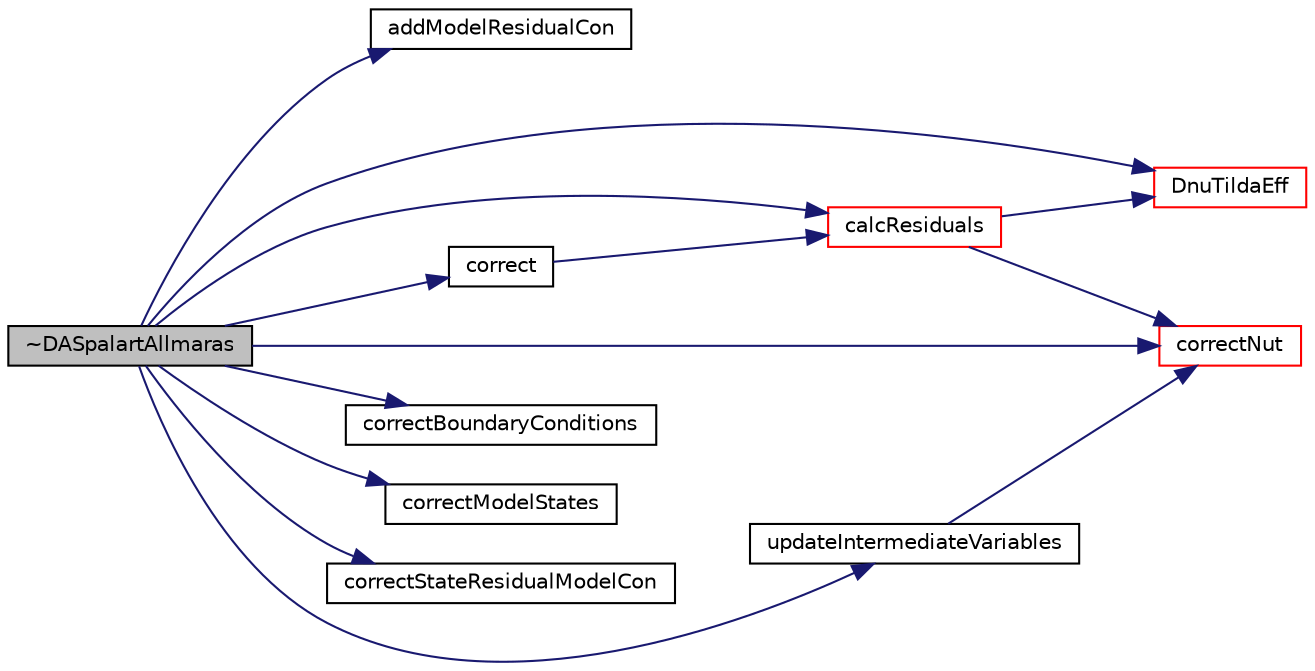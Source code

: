 digraph "~DASpalartAllmaras"
{
  bgcolor="transparent";
  edge [fontname="Helvetica",fontsize="10",labelfontname="Helvetica",labelfontsize="10"];
  node [fontname="Helvetica",fontsize="10",shape=record];
  rankdir="LR";
  Node10 [label="~DASpalartAllmaras",height=0.2,width=0.4,color="black", fillcolor="grey75", style="filled", fontcolor="black"];
  Node10 -> Node11 [color="midnightblue",fontsize="10",style="solid",fontname="Helvetica"];
  Node11 [label="addModelResidualCon",height=0.2,width=0.4,color="black",URL="$classFoam_1_1DASpalartAllmaras.html#af4c2bb10de993ad1332df7bd213bc7ab",tooltip="add the model residual connectivity to stateCon "];
  Node10 -> Node12 [color="midnightblue",fontsize="10",style="solid",fontname="Helvetica"];
  Node12 [label="calcResiduals",height=0.2,width=0.4,color="red",URL="$classFoam_1_1DASpalartAllmaras.html#a4b38dbac981107ec6386d78322323535",tooltip="compute the turbulence residuals "];
  Node12 -> Node19 [color="midnightblue",fontsize="10",style="solid",fontname="Helvetica"];
  Node19 [label="DnuTildaEff",height=0.2,width=0.4,color="red",URL="$classFoam_1_1DASpalartAllmaras.html#a3db17e0612d3f43dfc21d593b7f7a942",tooltip="Return the effective diffusivity for nuTilda. "];
  Node12 -> Node21 [color="midnightblue",fontsize="10",style="solid",fontname="Helvetica"];
  Node21 [label="correctNut",height=0.2,width=0.4,color="red",URL="$classFoam_1_1DASpalartAllmaras.html#aaffe89433f18f1ee4137486e19219448",tooltip="update nut based on other turbulence variables and update the BCs "];
  Node10 -> Node23 [color="midnightblue",fontsize="10",style="solid",fontname="Helvetica"];
  Node23 [label="correct",height=0.2,width=0.4,color="black",URL="$classFoam_1_1DASpalartAllmaras.html#a3ae44b28050c3aa494c1d8e18cf618c1",tooltip="solve the residual equations and update the state "];
  Node23 -> Node12 [color="midnightblue",fontsize="10",style="solid",fontname="Helvetica"];
  Node10 -> Node24 [color="midnightblue",fontsize="10",style="solid",fontname="Helvetica"];
  Node24 [label="correctBoundaryConditions",height=0.2,width=0.4,color="black",URL="$classFoam_1_1DASpalartAllmaras.html#acaf6878ef900e593c4b20812f1b567d6",tooltip="update turbulence variable boundary values "];
  Node10 -> Node25 [color="midnightblue",fontsize="10",style="solid",fontname="Helvetica"];
  Node25 [label="correctModelStates",height=0.2,width=0.4,color="black",URL="$classFoam_1_1DASpalartAllmaras.html#a2e4c3f0083fff43100aa6fdef6b94c88",tooltip="update the turbulence state for DAStateInfo::regStates_ "];
  Node10 -> Node21 [color="midnightblue",fontsize="10",style="solid",fontname="Helvetica"];
  Node10 -> Node26 [color="midnightblue",fontsize="10",style="solid",fontname="Helvetica"];
  Node26 [label="correctStateResidualModelCon",height=0.2,width=0.4,color="black",URL="$classFoam_1_1DASpalartAllmaras.html#a3891f6f54f45b436988faf46ca15f23b",tooltip="update the original variable connectivity for the adjoint state residuals in stateCon ..."];
  Node10 -> Node19 [color="midnightblue",fontsize="10",style="solid",fontname="Helvetica"];
  Node10 -> Node27 [color="midnightblue",fontsize="10",style="solid",fontname="Helvetica"];
  Node27 [label="updateIntermediateVariables",height=0.2,width=0.4,color="black",URL="$classFoam_1_1DASpalartAllmaras.html#a1de233c7b2a8f92ffe239b5dc36ae2a3",tooltip="update any intermediate variables that are dependent on state variables and are used in calcResiduals..."];
  Node27 -> Node21 [color="midnightblue",fontsize="10",style="solid",fontname="Helvetica"];
}
